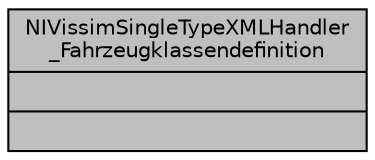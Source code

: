 digraph "NIVissimSingleTypeXMLHandler_Fahrzeugklassendefinition"
{
  edge [fontname="Helvetica",fontsize="10",labelfontname="Helvetica",labelfontsize="10"];
  node [fontname="Helvetica",fontsize="10",shape=record];
  Node1 [label="{NIVissimSingleTypeXMLHandler\l_Fahrzeugklassendefinition\n||}",height=0.2,width=0.4,color="black", fillcolor="grey75", style="filled", fontcolor="black"];
}
